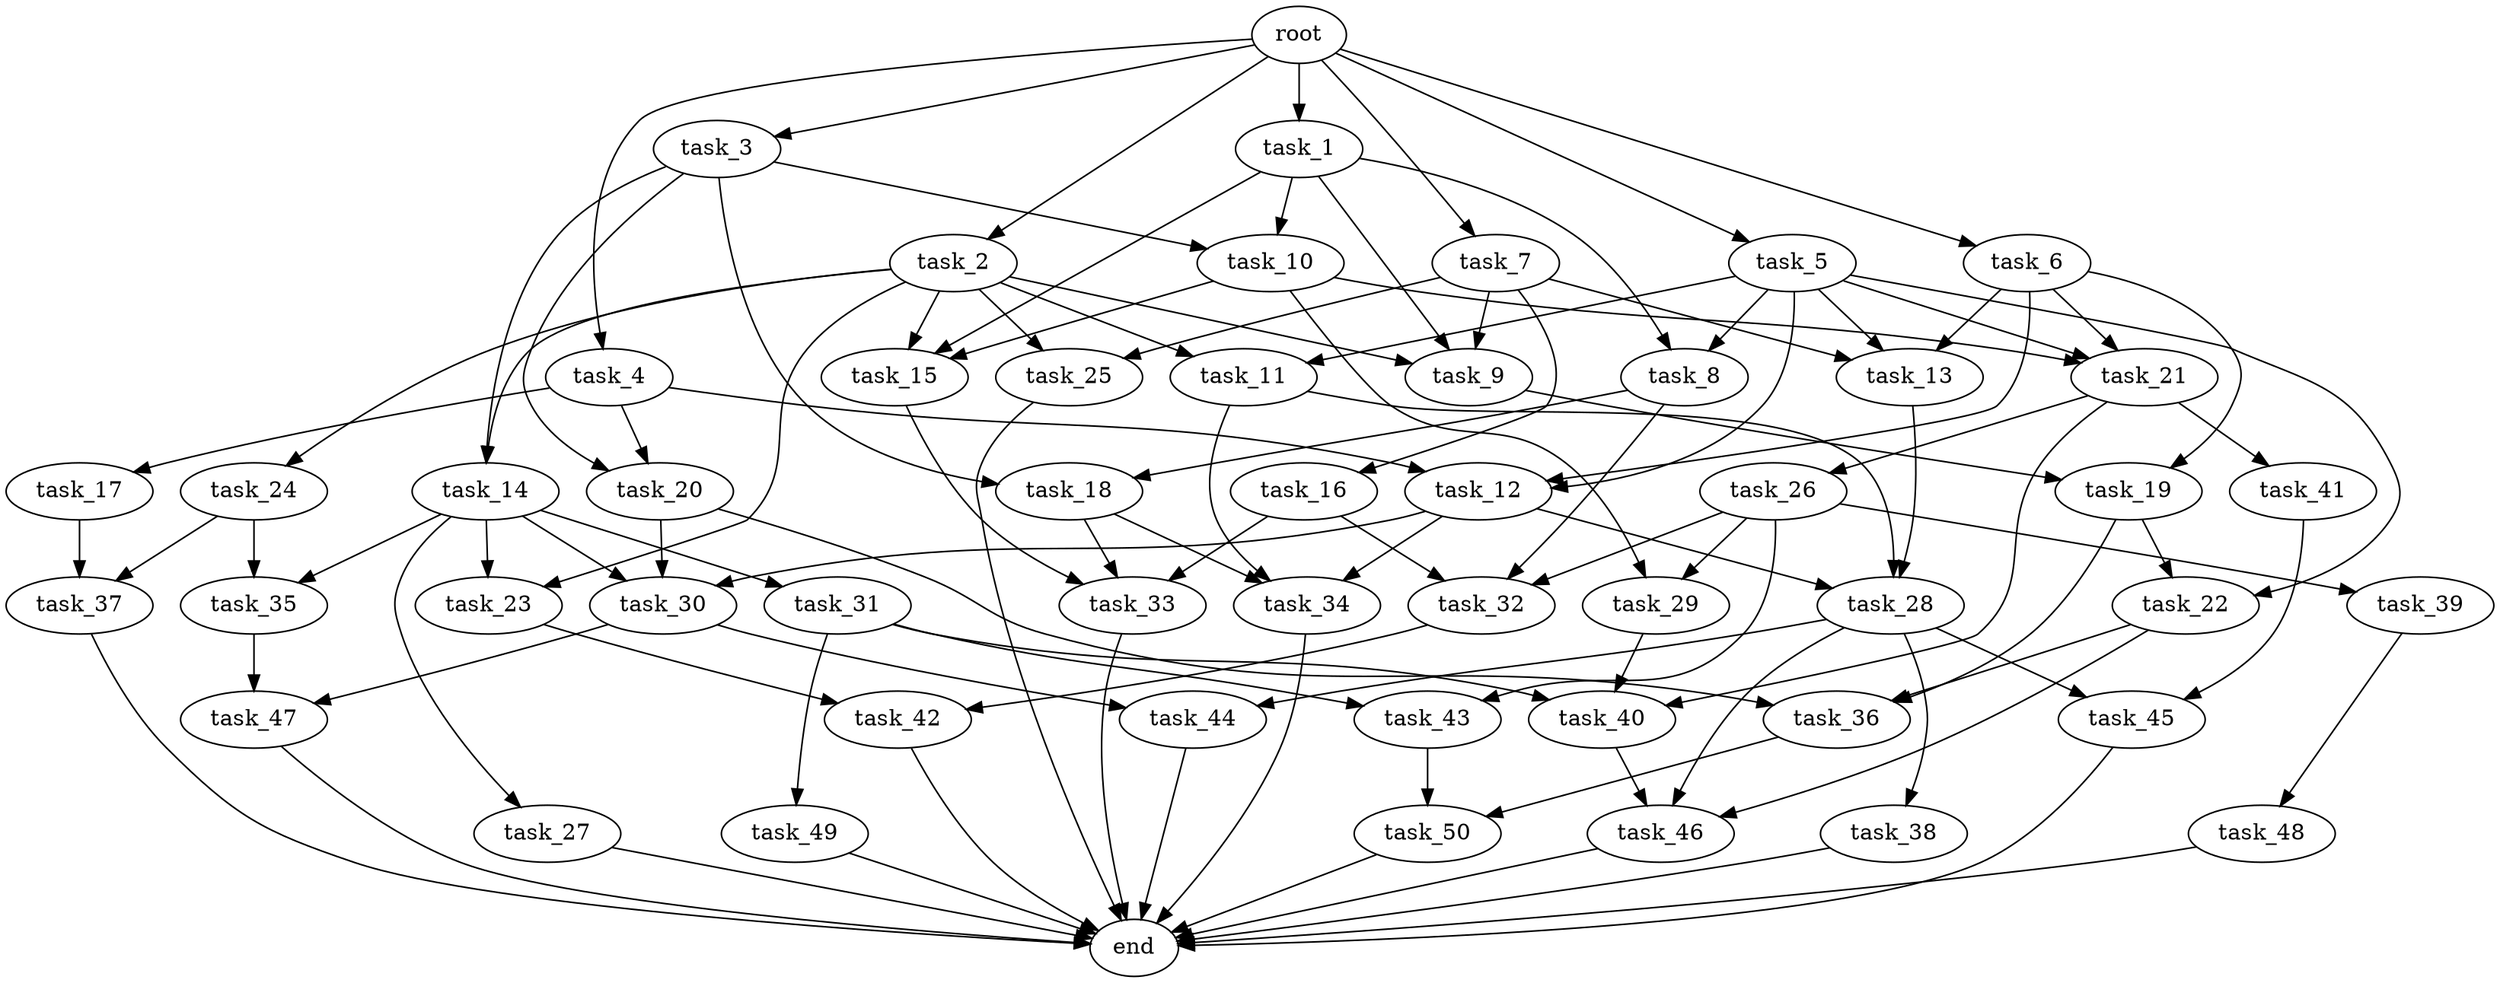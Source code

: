 digraph G {
  root [size="0.000000e+00"];
  task_1 [size="5.440371e+10"];
  task_2 [size="6.892058e+10"];
  task_3 [size="3.038065e+10"];
  task_4 [size="7.563493e+10"];
  task_5 [size="9.675920e+09"];
  task_6 [size="1.148458e+10"];
  task_7 [size="9.305670e+10"];
  task_8 [size="1.473577e+10"];
  task_9 [size="9.282026e+09"];
  task_10 [size="4.921370e+10"];
  task_11 [size="9.403284e+10"];
  task_12 [size="8.655073e+10"];
  task_13 [size="9.012112e+10"];
  task_14 [size="5.170933e+10"];
  task_15 [size="5.022980e+10"];
  task_16 [size="6.531783e+10"];
  task_17 [size="9.601181e+10"];
  task_18 [size="8.040381e+10"];
  task_19 [size="5.669054e+10"];
  task_20 [size="1.506887e+10"];
  task_21 [size="3.108012e+10"];
  task_22 [size="9.734267e+10"];
  task_23 [size="3.438693e+10"];
  task_24 [size="4.632178e+10"];
  task_25 [size="7.723797e+10"];
  task_26 [size="7.548451e+10"];
  task_27 [size="4.352757e+10"];
  task_28 [size="2.171227e+10"];
  task_29 [size="3.325628e+10"];
  task_30 [size="5.039844e+10"];
  task_31 [size="4.517134e+10"];
  task_32 [size="2.823125e+10"];
  task_33 [size="9.441657e+10"];
  task_34 [size="3.468928e+10"];
  task_35 [size="1.275838e+10"];
  task_36 [size="2.132856e+10"];
  task_37 [size="7.023012e+10"];
  task_38 [size="5.023184e+10"];
  task_39 [size="9.503552e+10"];
  task_40 [size="1.437917e+10"];
  task_41 [size="7.490105e+10"];
  task_42 [size="9.921413e+10"];
  task_43 [size="8.239826e+10"];
  task_44 [size="1.491789e+10"];
  task_45 [size="3.108853e+10"];
  task_46 [size="7.478772e+10"];
  task_47 [size="1.283487e+10"];
  task_48 [size="3.219976e+10"];
  task_49 [size="3.270029e+10"];
  task_50 [size="6.770168e+09"];
  end [size="0.000000e+00"];

  root -> task_1 [size="1.000000e-12"];
  root -> task_2 [size="1.000000e-12"];
  root -> task_3 [size="1.000000e-12"];
  root -> task_4 [size="1.000000e-12"];
  root -> task_5 [size="1.000000e-12"];
  root -> task_6 [size="1.000000e-12"];
  root -> task_7 [size="1.000000e-12"];
  task_1 -> task_8 [size="7.367885e+07"];
  task_1 -> task_9 [size="3.094009e+07"];
  task_1 -> task_10 [size="2.460685e+08"];
  task_1 -> task_15 [size="1.674327e+08"];
  task_2 -> task_9 [size="3.094009e+07"];
  task_2 -> task_11 [size="4.701642e+08"];
  task_2 -> task_14 [size="2.585466e+08"];
  task_2 -> task_15 [size="1.674327e+08"];
  task_2 -> task_23 [size="1.719346e+08"];
  task_2 -> task_24 [size="4.632178e+08"];
  task_2 -> task_25 [size="3.861898e+08"];
  task_3 -> task_10 [size="2.460685e+08"];
  task_3 -> task_14 [size="2.585466e+08"];
  task_3 -> task_18 [size="4.020190e+08"];
  task_3 -> task_20 [size="7.534437e+07"];
  task_4 -> task_12 [size="2.885024e+08"];
  task_4 -> task_17 [size="9.601181e+08"];
  task_4 -> task_20 [size="7.534437e+07"];
  task_5 -> task_8 [size="7.367885e+07"];
  task_5 -> task_11 [size="4.701642e+08"];
  task_5 -> task_12 [size="2.885024e+08"];
  task_5 -> task_13 [size="3.004037e+08"];
  task_5 -> task_21 [size="1.036004e+08"];
  task_5 -> task_22 [size="4.867134e+08"];
  task_6 -> task_12 [size="2.885024e+08"];
  task_6 -> task_13 [size="3.004037e+08"];
  task_6 -> task_19 [size="2.834527e+08"];
  task_6 -> task_21 [size="1.036004e+08"];
  task_7 -> task_9 [size="3.094009e+07"];
  task_7 -> task_13 [size="3.004037e+08"];
  task_7 -> task_16 [size="6.531783e+08"];
  task_7 -> task_25 [size="3.861898e+08"];
  task_8 -> task_18 [size="4.020190e+08"];
  task_8 -> task_32 [size="9.410418e+07"];
  task_9 -> task_19 [size="2.834527e+08"];
  task_10 -> task_15 [size="1.674327e+08"];
  task_10 -> task_21 [size="1.036004e+08"];
  task_10 -> task_29 [size="1.662814e+08"];
  task_11 -> task_28 [size="7.237423e+07"];
  task_11 -> task_34 [size="1.156309e+08"];
  task_12 -> task_28 [size="7.237423e+07"];
  task_12 -> task_30 [size="1.679948e+08"];
  task_12 -> task_34 [size="1.156309e+08"];
  task_13 -> task_28 [size="7.237423e+07"];
  task_14 -> task_23 [size="1.719346e+08"];
  task_14 -> task_27 [size="4.352757e+08"];
  task_14 -> task_30 [size="1.679948e+08"];
  task_14 -> task_31 [size="4.517134e+08"];
  task_14 -> task_35 [size="6.379192e+07"];
  task_15 -> task_33 [size="3.147219e+08"];
  task_16 -> task_32 [size="9.410418e+07"];
  task_16 -> task_33 [size="3.147219e+08"];
  task_17 -> task_37 [size="3.511506e+08"];
  task_18 -> task_33 [size="3.147219e+08"];
  task_18 -> task_34 [size="1.156309e+08"];
  task_19 -> task_22 [size="4.867134e+08"];
  task_19 -> task_36 [size="7.109521e+07"];
  task_20 -> task_30 [size="1.679948e+08"];
  task_20 -> task_36 [size="7.109521e+07"];
  task_21 -> task_26 [size="7.548451e+08"];
  task_21 -> task_40 [size="4.793057e+07"];
  task_21 -> task_41 [size="7.490105e+08"];
  task_22 -> task_36 [size="7.109521e+07"];
  task_22 -> task_46 [size="2.492924e+08"];
  task_23 -> task_42 [size="4.960707e+08"];
  task_24 -> task_35 [size="6.379192e+07"];
  task_24 -> task_37 [size="3.511506e+08"];
  task_25 -> end [size="1.000000e-12"];
  task_26 -> task_29 [size="1.662814e+08"];
  task_26 -> task_32 [size="9.410418e+07"];
  task_26 -> task_39 [size="9.503552e+08"];
  task_26 -> task_43 [size="4.119913e+08"];
  task_27 -> end [size="1.000000e-12"];
  task_28 -> task_38 [size="5.023184e+08"];
  task_28 -> task_44 [size="7.458943e+07"];
  task_28 -> task_45 [size="1.554427e+08"];
  task_28 -> task_46 [size="2.492924e+08"];
  task_29 -> task_40 [size="4.793057e+07"];
  task_30 -> task_44 [size="7.458943e+07"];
  task_30 -> task_47 [size="6.417435e+07"];
  task_31 -> task_40 [size="4.793057e+07"];
  task_31 -> task_43 [size="4.119913e+08"];
  task_31 -> task_49 [size="3.270029e+08"];
  task_32 -> task_42 [size="4.960707e+08"];
  task_33 -> end [size="1.000000e-12"];
  task_34 -> end [size="1.000000e-12"];
  task_35 -> task_47 [size="6.417435e+07"];
  task_36 -> task_50 [size="3.385084e+07"];
  task_37 -> end [size="1.000000e-12"];
  task_38 -> end [size="1.000000e-12"];
  task_39 -> task_48 [size="3.219976e+08"];
  task_40 -> task_46 [size="2.492924e+08"];
  task_41 -> task_45 [size="1.554427e+08"];
  task_42 -> end [size="1.000000e-12"];
  task_43 -> task_50 [size="3.385084e+07"];
  task_44 -> end [size="1.000000e-12"];
  task_45 -> end [size="1.000000e-12"];
  task_46 -> end [size="1.000000e-12"];
  task_47 -> end [size="1.000000e-12"];
  task_48 -> end [size="1.000000e-12"];
  task_49 -> end [size="1.000000e-12"];
  task_50 -> end [size="1.000000e-12"];
}
